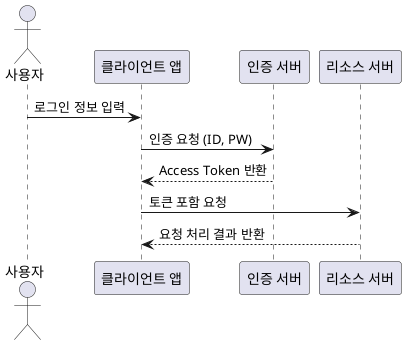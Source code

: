 @startuml
actor 사용자
participant "클라이언트 앱" as Client
participant "인증 서버" as AuthServer
participant "리소스 서버" as ResourceServer

사용자 -> Client : 로그인 정보 입력
Client -> AuthServer : 인증 요청 (ID, PW)
AuthServer --> Client : Access Token 반환
Client -> ResourceServer : 토큰 포함 요청
ResourceServer --> Client : 요청 처리 결과 반환

@enduml
